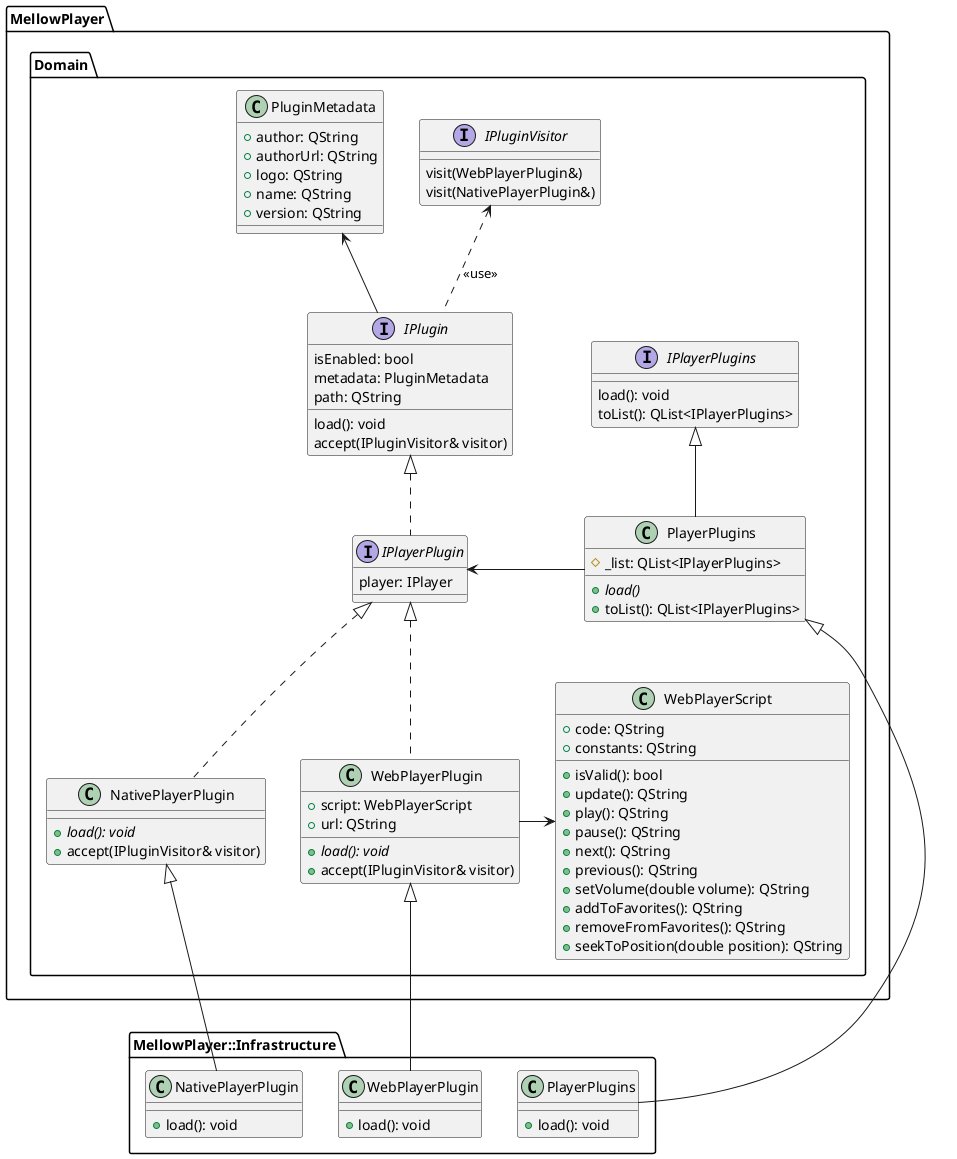@startuml

namespace MellowPlayer.Domain {
    interface IPluginVisitor {
        visit(WebPlayerPlugin&)
        visit(NativePlayerPlugin&)
    }

    interface IPlayerPlugins {
        load(): void
        toList(): QList<IPlayerPlugins>
    }

    class PlayerPlugins {
        # _list: QList<IPlayerPlugins>
        + {abstract} load()
        + toList(): QList<IPlayerPlugins>
    }
    IPlayerPlugins <|-- PlayerPlugins
    PlayerPlugins -> IPlayerPlugin

    class PluginMetadata {
        + author: QString
        + authorUrl: QString
        + logo: QString
        + name: QString
        + version: QString
    }

    interface IPlugin {
        isEnabled: bool
        metadata: PluginMetadata
        path: QString
        load(): void
        accept(IPluginVisitor& visitor)
    }
    IPlugin -up-> PluginMetadata
    IPlugin .up.> IPluginVisitor: <<use>>

    interface IPlayerPlugin {
        player: IPlayer
    }
    IPlugin <|.. IPlayerPlugin

    class WebPlayerPlugin {
        + {abstract} load(): void
        + script: WebPlayerScript
        + url: QString
        + accept(IPluginVisitor& visitor)

    }
    IPlayerPlugin <|.. WebPlayerPlugin

    class WebPlayerScript {
        + code: QString
        + constants: QString
        + isValid(): bool
        + update(): QString
        + play(): QString
        + pause(): QString
        + next(): QString
        + previous(): QString
        + setVolume(double volume): QString
        + addToFavorites(): QString
        + removeFromFavorites(): QString
        + seekToPosition(double position): QString
    }
    WebPlayerPlugin -right-> WebPlayerScript

    class NativePlayerPlugin {
        + {abstract} load(): void
        + accept(IPluginVisitor& visitor)
    }
    IPlayerPlugin <|.. NativePlayerPlugin
}

namespace MellowPlayer::Infrastructure {
    class PlayerPlugins {
        + load(): void
    }
    MellowPlayer.Domain.PlayerPlugins <|-- PlayerPlugins

    class WebPlayerPlugin {
        + load(): void
    }
    MellowPlayer.Domain.WebPlayerPlugin <|-- WebPlayerPlugin

    class NativePlayerPlugin {
        + load(): void
    }
    MellowPlayer.Domain.NativePlayerPlugin <|-- NativePlayerPlugin
}

@enduml
